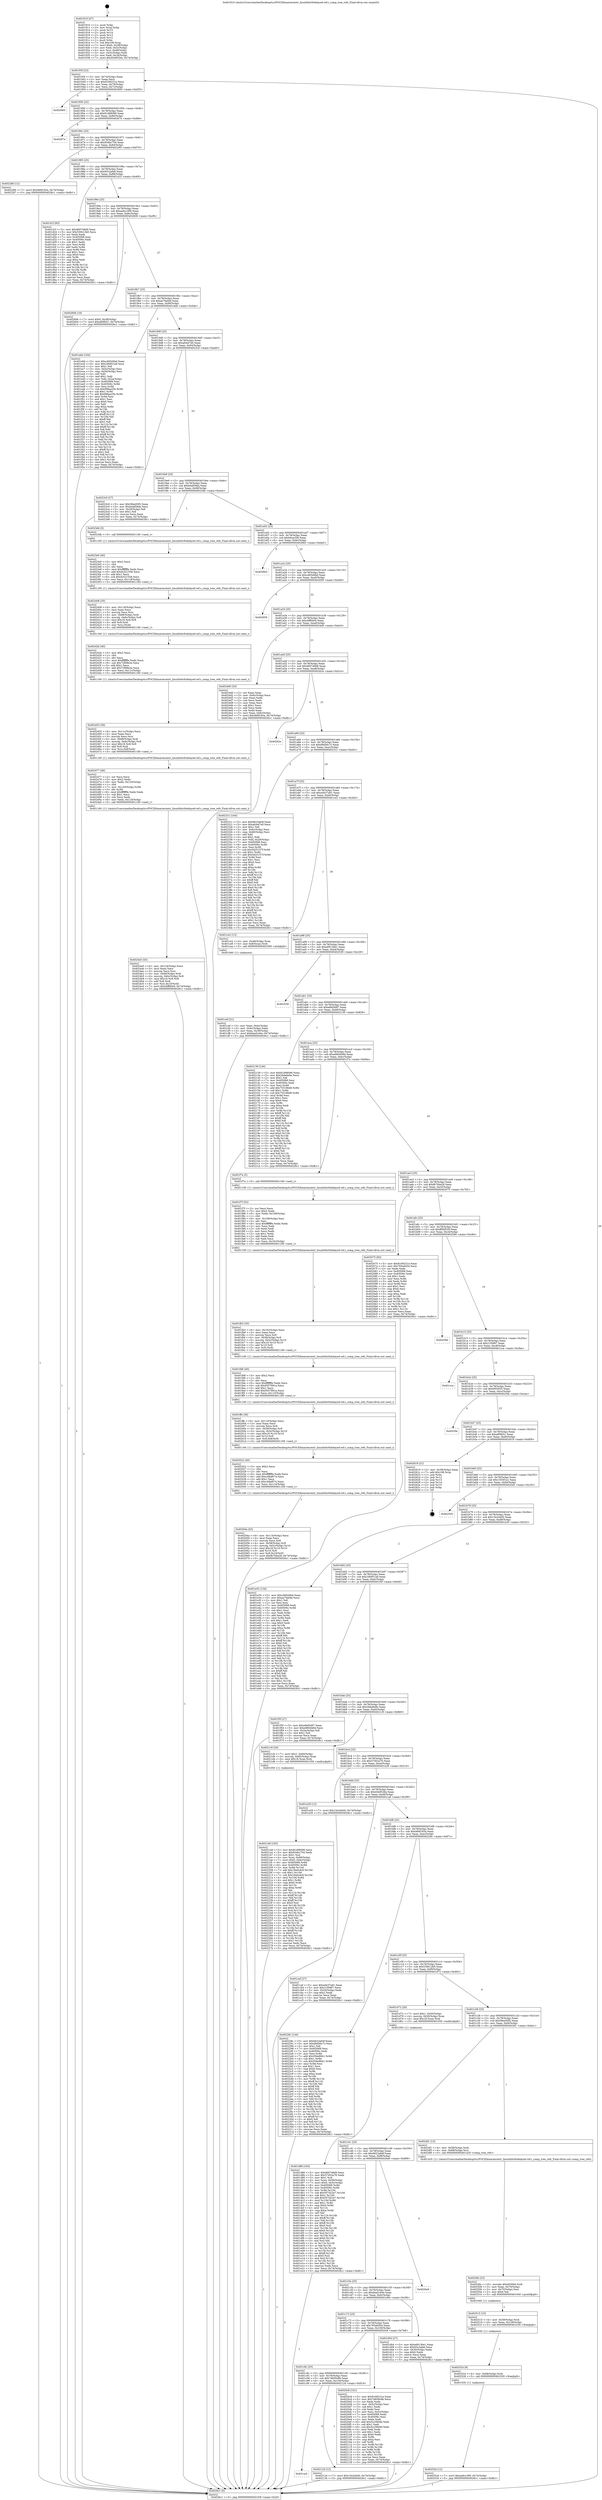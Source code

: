 digraph "0x401910" {
  label = "0x401910 (/mnt/c/Users/mathe/Desktop/tcc/POCII/binaries/extr_linuxfsbtrfsdelayed-ref.c_comp_tree_refs_Final-ollvm.out::main(0))"
  labelloc = "t"
  node[shape=record]

  Entry [label="",width=0.3,height=0.3,shape=circle,fillcolor=black,style=filled]
  "0x40193f" [label="{
     0x40193f [23]\l
     | [instrs]\l
     &nbsp;&nbsp;0x40193f \<+3\>: mov -0x74(%rbp),%eax\l
     &nbsp;&nbsp;0x401942 \<+2\>: mov %eax,%ecx\l
     &nbsp;&nbsp;0x401944 \<+6\>: sub $0x8169231e,%ecx\l
     &nbsp;&nbsp;0x40194a \<+3\>: mov %eax,-0x78(%rbp)\l
     &nbsp;&nbsp;0x40194d \<+3\>: mov %ecx,-0x7c(%rbp)\l
     &nbsp;&nbsp;0x401950 \<+6\>: je 0000000000402665 \<main+0xd55\>\l
  }"]
  "0x402665" [label="{
     0x402665\l
  }", style=dashed]
  "0x401956" [label="{
     0x401956 [22]\l
     | [instrs]\l
     &nbsp;&nbsp;0x401956 \<+5\>: jmp 000000000040195b \<main+0x4b\>\l
     &nbsp;&nbsp;0x40195b \<+3\>: mov -0x78(%rbp),%eax\l
     &nbsp;&nbsp;0x40195e \<+5\>: sub $0x81d98096,%eax\l
     &nbsp;&nbsp;0x401963 \<+3\>: mov %eax,-0x80(%rbp)\l
     &nbsp;&nbsp;0x401966 \<+6\>: je 000000000040267e \<main+0xd6e\>\l
  }"]
  Exit [label="",width=0.3,height=0.3,shape=circle,fillcolor=black,style=filled,peripheries=2]
  "0x40267e" [label="{
     0x40267e\l
  }", style=dashed]
  "0x40196c" [label="{
     0x40196c [25]\l
     | [instrs]\l
     &nbsp;&nbsp;0x40196c \<+5\>: jmp 0000000000401971 \<main+0x61\>\l
     &nbsp;&nbsp;0x401971 \<+3\>: mov -0x78(%rbp),%eax\l
     &nbsp;&nbsp;0x401974 \<+5\>: sub $0x934bc704,%eax\l
     &nbsp;&nbsp;0x401979 \<+6\>: mov %eax,-0x84(%rbp)\l
     &nbsp;&nbsp;0x40197f \<+6\>: je 0000000000402280 \<main+0x970\>\l
  }"]
  "0x40252d" [label="{
     0x40252d [12]\l
     | [instrs]\l
     &nbsp;&nbsp;0x40252d \<+7\>: movl $0xaa9cc399,-0x74(%rbp)\l
     &nbsp;&nbsp;0x402534 \<+5\>: jmp 00000000004026c1 \<main+0xdb1\>\l
  }"]
  "0x402280" [label="{
     0x402280 [12]\l
     | [instrs]\l
     &nbsp;&nbsp;0x402280 \<+7\>: movl $0x466f183a,-0x74(%rbp)\l
     &nbsp;&nbsp;0x402287 \<+5\>: jmp 00000000004026c1 \<main+0xdb1\>\l
  }"]
  "0x401985" [label="{
     0x401985 [25]\l
     | [instrs]\l
     &nbsp;&nbsp;0x401985 \<+5\>: jmp 000000000040198a \<main+0x7a\>\l
     &nbsp;&nbsp;0x40198a \<+3\>: mov -0x78(%rbp),%eax\l
     &nbsp;&nbsp;0x40198d \<+5\>: sub $0x93c2afa6,%eax\l
     &nbsp;&nbsp;0x401992 \<+6\>: mov %eax,-0x88(%rbp)\l
     &nbsp;&nbsp;0x401998 \<+6\>: je 0000000000401d1f \<main+0x40f\>\l
  }"]
  "0x402524" [label="{
     0x402524 [9]\l
     | [instrs]\l
     &nbsp;&nbsp;0x402524 \<+4\>: mov -0x68(%rbp),%rdi\l
     &nbsp;&nbsp;0x402528 \<+5\>: call 0000000000401030 \<free@plt\>\l
     | [calls]\l
     &nbsp;&nbsp;0x401030 \{1\} (unknown)\l
  }"]
  "0x401d1f" [label="{
     0x401d1f [83]\l
     | [instrs]\l
     &nbsp;&nbsp;0x401d1f \<+5\>: mov $0xd69748d9,%eax\l
     &nbsp;&nbsp;0x401d24 \<+5\>: mov $0x530b12b0,%ecx\l
     &nbsp;&nbsp;0x401d29 \<+2\>: xor %edx,%edx\l
     &nbsp;&nbsp;0x401d2b \<+7\>: mov 0x405068,%esi\l
     &nbsp;&nbsp;0x401d32 \<+7\>: mov 0x40506c,%edi\l
     &nbsp;&nbsp;0x401d39 \<+3\>: sub $0x1,%edx\l
     &nbsp;&nbsp;0x401d3c \<+3\>: mov %esi,%r8d\l
     &nbsp;&nbsp;0x401d3f \<+3\>: add %edx,%r8d\l
     &nbsp;&nbsp;0x401d42 \<+4\>: imul %r8d,%esi\l
     &nbsp;&nbsp;0x401d46 \<+3\>: and $0x1,%esi\l
     &nbsp;&nbsp;0x401d49 \<+3\>: cmp $0x0,%esi\l
     &nbsp;&nbsp;0x401d4c \<+4\>: sete %r9b\l
     &nbsp;&nbsp;0x401d50 \<+3\>: cmp $0xa,%edi\l
     &nbsp;&nbsp;0x401d53 \<+4\>: setl %r10b\l
     &nbsp;&nbsp;0x401d57 \<+3\>: mov %r9b,%r11b\l
     &nbsp;&nbsp;0x401d5a \<+3\>: and %r10b,%r11b\l
     &nbsp;&nbsp;0x401d5d \<+3\>: xor %r10b,%r9b\l
     &nbsp;&nbsp;0x401d60 \<+3\>: or %r9b,%r11b\l
     &nbsp;&nbsp;0x401d63 \<+4\>: test $0x1,%r11b\l
     &nbsp;&nbsp;0x401d67 \<+3\>: cmovne %ecx,%eax\l
     &nbsp;&nbsp;0x401d6a \<+3\>: mov %eax,-0x74(%rbp)\l
     &nbsp;&nbsp;0x401d6d \<+5\>: jmp 00000000004026c1 \<main+0xdb1\>\l
  }"]
  "0x40199e" [label="{
     0x40199e [25]\l
     | [instrs]\l
     &nbsp;&nbsp;0x40199e \<+5\>: jmp 00000000004019a3 \<main+0x93\>\l
     &nbsp;&nbsp;0x4019a3 \<+3\>: mov -0x78(%rbp),%eax\l
     &nbsp;&nbsp;0x4019a6 \<+5\>: sub $0xaa9cc399,%eax\l
     &nbsp;&nbsp;0x4019ab \<+6\>: mov %eax,-0x8c(%rbp)\l
     &nbsp;&nbsp;0x4019b1 \<+6\>: je 0000000000402606 \<main+0xcf6\>\l
  }"]
  "0x402515" [label="{
     0x402515 [15]\l
     | [instrs]\l
     &nbsp;&nbsp;0x402515 \<+4\>: mov -0x58(%rbp),%rdi\l
     &nbsp;&nbsp;0x402519 \<+6\>: mov %eax,-0x128(%rbp)\l
     &nbsp;&nbsp;0x40251f \<+5\>: call 0000000000401030 \<free@plt\>\l
     | [calls]\l
     &nbsp;&nbsp;0x401030 \{1\} (unknown)\l
  }"]
  "0x402606" [label="{
     0x402606 [19]\l
     | [instrs]\l
     &nbsp;&nbsp;0x402606 \<+7\>: movl $0x0,-0x38(%rbp)\l
     &nbsp;&nbsp;0x40260d \<+7\>: movl $0xaf09b51,-0x74(%rbp)\l
     &nbsp;&nbsp;0x402614 \<+5\>: jmp 00000000004026c1 \<main+0xdb1\>\l
  }"]
  "0x4019b7" [label="{
     0x4019b7 [25]\l
     | [instrs]\l
     &nbsp;&nbsp;0x4019b7 \<+5\>: jmp 00000000004019bc \<main+0xac\>\l
     &nbsp;&nbsp;0x4019bc \<+3\>: mov -0x78(%rbp),%eax\l
     &nbsp;&nbsp;0x4019bf \<+5\>: sub $0xae7fad4d,%eax\l
     &nbsp;&nbsp;0x4019c4 \<+6\>: mov %eax,-0x90(%rbp)\l
     &nbsp;&nbsp;0x4019ca \<+6\>: je 0000000000401ebb \<main+0x5ab\>\l
  }"]
  "0x4024fe" [label="{
     0x4024fe [23]\l
     | [instrs]\l
     &nbsp;&nbsp;0x4024fe \<+10\>: movabs $0x4030b6,%rdi\l
     &nbsp;&nbsp;0x402508 \<+3\>: mov %eax,-0x70(%rbp)\l
     &nbsp;&nbsp;0x40250b \<+3\>: mov -0x70(%rbp),%esi\l
     &nbsp;&nbsp;0x40250e \<+2\>: mov $0x0,%al\l
     &nbsp;&nbsp;0x402510 \<+5\>: call 0000000000401040 \<printf@plt\>\l
     | [calls]\l
     &nbsp;&nbsp;0x401040 \{1\} (unknown)\l
  }"]
  "0x401ebb" [label="{
     0x401ebb [164]\l
     | [instrs]\l
     &nbsp;&nbsp;0x401ebb \<+5\>: mov $0xc465d4bd,%eax\l
     &nbsp;&nbsp;0x401ec0 \<+5\>: mov $0x246951a8,%ecx\l
     &nbsp;&nbsp;0x401ec5 \<+2\>: mov $0x1,%dl\l
     &nbsp;&nbsp;0x401ec7 \<+3\>: mov -0x5c(%rbp),%esi\l
     &nbsp;&nbsp;0x401eca \<+3\>: cmp -0x50(%rbp),%esi\l
     &nbsp;&nbsp;0x401ecd \<+4\>: setl %dil\l
     &nbsp;&nbsp;0x401ed1 \<+4\>: and $0x1,%dil\l
     &nbsp;&nbsp;0x401ed5 \<+4\>: mov %dil,-0x2a(%rbp)\l
     &nbsp;&nbsp;0x401ed9 \<+7\>: mov 0x405068,%esi\l
     &nbsp;&nbsp;0x401ee0 \<+8\>: mov 0x40506c,%r8d\l
     &nbsp;&nbsp;0x401ee8 \<+3\>: mov %esi,%r9d\l
     &nbsp;&nbsp;0x401eeb \<+7\>: sub $0x99faa25b,%r9d\l
     &nbsp;&nbsp;0x401ef2 \<+4\>: sub $0x1,%r9d\l
     &nbsp;&nbsp;0x401ef6 \<+7\>: add $0x99faa25b,%r9d\l
     &nbsp;&nbsp;0x401efd \<+4\>: imul %r9d,%esi\l
     &nbsp;&nbsp;0x401f01 \<+3\>: and $0x1,%esi\l
     &nbsp;&nbsp;0x401f04 \<+3\>: cmp $0x0,%esi\l
     &nbsp;&nbsp;0x401f07 \<+4\>: sete %dil\l
     &nbsp;&nbsp;0x401f0b \<+4\>: cmp $0xa,%r8d\l
     &nbsp;&nbsp;0x401f0f \<+4\>: setl %r10b\l
     &nbsp;&nbsp;0x401f13 \<+3\>: mov %dil,%r11b\l
     &nbsp;&nbsp;0x401f16 \<+4\>: xor $0xff,%r11b\l
     &nbsp;&nbsp;0x401f1a \<+3\>: mov %r10b,%bl\l
     &nbsp;&nbsp;0x401f1d \<+3\>: xor $0xff,%bl\l
     &nbsp;&nbsp;0x401f20 \<+3\>: xor $0x1,%dl\l
     &nbsp;&nbsp;0x401f23 \<+3\>: mov %r11b,%r14b\l
     &nbsp;&nbsp;0x401f26 \<+4\>: and $0xff,%r14b\l
     &nbsp;&nbsp;0x401f2a \<+3\>: and %dl,%dil\l
     &nbsp;&nbsp;0x401f2d \<+3\>: mov %bl,%r15b\l
     &nbsp;&nbsp;0x401f30 \<+4\>: and $0xff,%r15b\l
     &nbsp;&nbsp;0x401f34 \<+3\>: and %dl,%r10b\l
     &nbsp;&nbsp;0x401f37 \<+3\>: or %dil,%r14b\l
     &nbsp;&nbsp;0x401f3a \<+3\>: or %r10b,%r15b\l
     &nbsp;&nbsp;0x401f3d \<+3\>: xor %r15b,%r14b\l
     &nbsp;&nbsp;0x401f40 \<+3\>: or %bl,%r11b\l
     &nbsp;&nbsp;0x401f43 \<+4\>: xor $0xff,%r11b\l
     &nbsp;&nbsp;0x401f47 \<+3\>: or $0x1,%dl\l
     &nbsp;&nbsp;0x401f4a \<+3\>: and %dl,%r11b\l
     &nbsp;&nbsp;0x401f4d \<+3\>: or %r11b,%r14b\l
     &nbsp;&nbsp;0x401f50 \<+4\>: test $0x1,%r14b\l
     &nbsp;&nbsp;0x401f54 \<+3\>: cmovne %ecx,%eax\l
     &nbsp;&nbsp;0x401f57 \<+3\>: mov %eax,-0x74(%rbp)\l
     &nbsp;&nbsp;0x401f5a \<+5\>: jmp 00000000004026c1 \<main+0xdb1\>\l
  }"]
  "0x4019d0" [label="{
     0x4019d0 [25]\l
     | [instrs]\l
     &nbsp;&nbsp;0x4019d0 \<+5\>: jmp 00000000004019d5 \<main+0xc5\>\l
     &nbsp;&nbsp;0x4019d5 \<+3\>: mov -0x78(%rbp),%eax\l
     &nbsp;&nbsp;0x4019d8 \<+5\>: sub $0xafcbd7e0,%eax\l
     &nbsp;&nbsp;0x4019dd \<+6\>: mov %eax,-0x94(%rbp)\l
     &nbsp;&nbsp;0x4019e3 \<+6\>: je 00000000004023c0 \<main+0xab0\>\l
  }"]
  "0x4024a5" [label="{
     0x4024a5 [43]\l
     | [instrs]\l
     &nbsp;&nbsp;0x4024a5 \<+6\>: mov -0x124(%rbp),%ecx\l
     &nbsp;&nbsp;0x4024ab \<+3\>: imul %eax,%ecx\l
     &nbsp;&nbsp;0x4024ae \<+3\>: movslq %ecx,%rsi\l
     &nbsp;&nbsp;0x4024b1 \<+4\>: mov -0x68(%rbp),%rdi\l
     &nbsp;&nbsp;0x4024b5 \<+4\>: movslq -0x6c(%rbp),%r8\l
     &nbsp;&nbsp;0x4024b9 \<+4\>: imul $0x18,%r8,%r8\l
     &nbsp;&nbsp;0x4024bd \<+3\>: add %r8,%rdi\l
     &nbsp;&nbsp;0x4024c0 \<+4\>: mov %rsi,0x10(%rdi)\l
     &nbsp;&nbsp;0x4024c4 \<+7\>: movl $0xc6ff0b04,-0x74(%rbp)\l
     &nbsp;&nbsp;0x4024cb \<+5\>: jmp 00000000004026c1 \<main+0xdb1\>\l
  }"]
  "0x4023c0" [label="{
     0x4023c0 [27]\l
     | [instrs]\l
     &nbsp;&nbsp;0x4023c0 \<+5\>: mov $0x58ee50f2,%eax\l
     &nbsp;&nbsp;0x4023c5 \<+5\>: mov $0xb4af59da,%ecx\l
     &nbsp;&nbsp;0x4023ca \<+3\>: mov -0x29(%rbp),%dl\l
     &nbsp;&nbsp;0x4023cd \<+3\>: test $0x1,%dl\l
     &nbsp;&nbsp;0x4023d0 \<+3\>: cmovne %ecx,%eax\l
     &nbsp;&nbsp;0x4023d3 \<+3\>: mov %eax,-0x74(%rbp)\l
     &nbsp;&nbsp;0x4023d6 \<+5\>: jmp 00000000004026c1 \<main+0xdb1\>\l
  }"]
  "0x4019e9" [label="{
     0x4019e9 [25]\l
     | [instrs]\l
     &nbsp;&nbsp;0x4019e9 \<+5\>: jmp 00000000004019ee \<main+0xde\>\l
     &nbsp;&nbsp;0x4019ee \<+3\>: mov -0x78(%rbp),%eax\l
     &nbsp;&nbsp;0x4019f1 \<+5\>: sub $0xb4af59da,%eax\l
     &nbsp;&nbsp;0x4019f6 \<+6\>: mov %eax,-0x98(%rbp)\l
     &nbsp;&nbsp;0x4019fc \<+6\>: je 00000000004023db \<main+0xacb\>\l
  }"]
  "0x402477" [label="{
     0x402477 [46]\l
     | [instrs]\l
     &nbsp;&nbsp;0x402477 \<+2\>: xor %ecx,%ecx\l
     &nbsp;&nbsp;0x402479 \<+5\>: mov $0x2,%edx\l
     &nbsp;&nbsp;0x40247e \<+6\>: mov %edx,-0x120(%rbp)\l
     &nbsp;&nbsp;0x402484 \<+1\>: cltd\l
     &nbsp;&nbsp;0x402485 \<+7\>: mov -0x120(%rbp),%r9d\l
     &nbsp;&nbsp;0x40248c \<+3\>: idiv %r9d\l
     &nbsp;&nbsp;0x40248f \<+6\>: imul $0xfffffffe,%edx,%edx\l
     &nbsp;&nbsp;0x402495 \<+3\>: sub $0x1,%ecx\l
     &nbsp;&nbsp;0x402498 \<+2\>: sub %ecx,%edx\l
     &nbsp;&nbsp;0x40249a \<+6\>: mov %edx,-0x124(%rbp)\l
     &nbsp;&nbsp;0x4024a0 \<+5\>: call 0000000000401160 \<next_i\>\l
     | [calls]\l
     &nbsp;&nbsp;0x401160 \{1\} (/mnt/c/Users/mathe/Desktop/tcc/POCII/binaries/extr_linuxfsbtrfsdelayed-ref.c_comp_tree_refs_Final-ollvm.out::next_i)\l
  }"]
  "0x4023db" [label="{
     0x4023db [5]\l
     | [instrs]\l
     &nbsp;&nbsp;0x4023db \<+5\>: call 0000000000401160 \<next_i\>\l
     | [calls]\l
     &nbsp;&nbsp;0x401160 \{1\} (/mnt/c/Users/mathe/Desktop/tcc/POCII/binaries/extr_linuxfsbtrfsdelayed-ref.c_comp_tree_refs_Final-ollvm.out::next_i)\l
  }"]
  "0x401a02" [label="{
     0x401a02 [25]\l
     | [instrs]\l
     &nbsp;&nbsp;0x401a02 \<+5\>: jmp 0000000000401a07 \<main+0xf7\>\l
     &nbsp;&nbsp;0x401a07 \<+3\>: mov -0x78(%rbp),%eax\l
     &nbsp;&nbsp;0x401a0a \<+5\>: sub $0xbfcac5f4,%eax\l
     &nbsp;&nbsp;0x401a0f \<+6\>: mov %eax,-0x9c(%rbp)\l
     &nbsp;&nbsp;0x401a15 \<+6\>: je 00000000004026b5 \<main+0xda5\>\l
  }"]
  "0x402453" [label="{
     0x402453 [36]\l
     | [instrs]\l
     &nbsp;&nbsp;0x402453 \<+6\>: mov -0x11c(%rbp),%ecx\l
     &nbsp;&nbsp;0x402459 \<+3\>: imul %eax,%ecx\l
     &nbsp;&nbsp;0x40245c \<+3\>: movslq %ecx,%rsi\l
     &nbsp;&nbsp;0x40245f \<+4\>: mov -0x68(%rbp),%rdi\l
     &nbsp;&nbsp;0x402463 \<+4\>: movslq -0x6c(%rbp),%r8\l
     &nbsp;&nbsp;0x402467 \<+4\>: imul $0x18,%r8,%r8\l
     &nbsp;&nbsp;0x40246b \<+3\>: add %r8,%rdi\l
     &nbsp;&nbsp;0x40246e \<+4\>: mov %rsi,0x8(%rdi)\l
     &nbsp;&nbsp;0x402472 \<+5\>: call 0000000000401160 \<next_i\>\l
     | [calls]\l
     &nbsp;&nbsp;0x401160 \{1\} (/mnt/c/Users/mathe/Desktop/tcc/POCII/binaries/extr_linuxfsbtrfsdelayed-ref.c_comp_tree_refs_Final-ollvm.out::next_i)\l
  }"]
  "0x4026b5" [label="{
     0x4026b5\l
  }", style=dashed]
  "0x401a1b" [label="{
     0x401a1b [25]\l
     | [instrs]\l
     &nbsp;&nbsp;0x401a1b \<+5\>: jmp 0000000000401a20 \<main+0x110\>\l
     &nbsp;&nbsp;0x401a20 \<+3\>: mov -0x78(%rbp),%eax\l
     &nbsp;&nbsp;0x401a23 \<+5\>: sub $0xc465d4bd,%eax\l
     &nbsp;&nbsp;0x401a28 \<+6\>: mov %eax,-0xa0(%rbp)\l
     &nbsp;&nbsp;0x401a2e \<+6\>: je 0000000000402659 \<main+0xd49\>\l
  }"]
  "0x40242b" [label="{
     0x40242b [40]\l
     | [instrs]\l
     &nbsp;&nbsp;0x40242b \<+5\>: mov $0x2,%ecx\l
     &nbsp;&nbsp;0x402430 \<+1\>: cltd\l
     &nbsp;&nbsp;0x402431 \<+2\>: idiv %ecx\l
     &nbsp;&nbsp;0x402433 \<+6\>: imul $0xfffffffe,%edx,%ecx\l
     &nbsp;&nbsp;0x402439 \<+6\>: sub $0x72f08e3e,%ecx\l
     &nbsp;&nbsp;0x40243f \<+3\>: add $0x1,%ecx\l
     &nbsp;&nbsp;0x402442 \<+6\>: add $0x72f08e3e,%ecx\l
     &nbsp;&nbsp;0x402448 \<+6\>: mov %ecx,-0x11c(%rbp)\l
     &nbsp;&nbsp;0x40244e \<+5\>: call 0000000000401160 \<next_i\>\l
     | [calls]\l
     &nbsp;&nbsp;0x401160 \{1\} (/mnt/c/Users/mathe/Desktop/tcc/POCII/binaries/extr_linuxfsbtrfsdelayed-ref.c_comp_tree_refs_Final-ollvm.out::next_i)\l
  }"]
  "0x402659" [label="{
     0x402659\l
  }", style=dashed]
  "0x401a34" [label="{
     0x401a34 [25]\l
     | [instrs]\l
     &nbsp;&nbsp;0x401a34 \<+5\>: jmp 0000000000401a39 \<main+0x129\>\l
     &nbsp;&nbsp;0x401a39 \<+3\>: mov -0x78(%rbp),%eax\l
     &nbsp;&nbsp;0x401a3c \<+5\>: sub $0xc6ff0b04,%eax\l
     &nbsp;&nbsp;0x401a41 \<+6\>: mov %eax,-0xa4(%rbp)\l
     &nbsp;&nbsp;0x401a47 \<+6\>: je 00000000004024d0 \<main+0xbc0\>\l
  }"]
  "0x402408" [label="{
     0x402408 [35]\l
     | [instrs]\l
     &nbsp;&nbsp;0x402408 \<+6\>: mov -0x118(%rbp),%ecx\l
     &nbsp;&nbsp;0x40240e \<+3\>: imul %eax,%ecx\l
     &nbsp;&nbsp;0x402411 \<+3\>: movslq %ecx,%rsi\l
     &nbsp;&nbsp;0x402414 \<+4\>: mov -0x68(%rbp),%rdi\l
     &nbsp;&nbsp;0x402418 \<+4\>: movslq -0x6c(%rbp),%r8\l
     &nbsp;&nbsp;0x40241c \<+4\>: imul $0x18,%r8,%r8\l
     &nbsp;&nbsp;0x402420 \<+3\>: add %r8,%rdi\l
     &nbsp;&nbsp;0x402423 \<+3\>: mov %rsi,(%rdi)\l
     &nbsp;&nbsp;0x402426 \<+5\>: call 0000000000401160 \<next_i\>\l
     | [calls]\l
     &nbsp;&nbsp;0x401160 \{1\} (/mnt/c/Users/mathe/Desktop/tcc/POCII/binaries/extr_linuxfsbtrfsdelayed-ref.c_comp_tree_refs_Final-ollvm.out::next_i)\l
  }"]
  "0x4024d0" [label="{
     0x4024d0 [33]\l
     | [instrs]\l
     &nbsp;&nbsp;0x4024d0 \<+2\>: xor %eax,%eax\l
     &nbsp;&nbsp;0x4024d2 \<+3\>: mov -0x6c(%rbp),%ecx\l
     &nbsp;&nbsp;0x4024d5 \<+2\>: mov %eax,%edx\l
     &nbsp;&nbsp;0x4024d7 \<+2\>: sub %ecx,%edx\l
     &nbsp;&nbsp;0x4024d9 \<+2\>: mov %eax,%ecx\l
     &nbsp;&nbsp;0x4024db \<+3\>: sub $0x1,%ecx\l
     &nbsp;&nbsp;0x4024de \<+2\>: add %ecx,%edx\l
     &nbsp;&nbsp;0x4024e0 \<+2\>: sub %edx,%eax\l
     &nbsp;&nbsp;0x4024e2 \<+3\>: mov %eax,-0x6c(%rbp)\l
     &nbsp;&nbsp;0x4024e5 \<+7\>: movl $0x466f183a,-0x74(%rbp)\l
     &nbsp;&nbsp;0x4024ec \<+5\>: jmp 00000000004026c1 \<main+0xdb1\>\l
  }"]
  "0x401a4d" [label="{
     0x401a4d [25]\l
     | [instrs]\l
     &nbsp;&nbsp;0x401a4d \<+5\>: jmp 0000000000401a52 \<main+0x142\>\l
     &nbsp;&nbsp;0x401a52 \<+3\>: mov -0x78(%rbp),%eax\l
     &nbsp;&nbsp;0x401a55 \<+5\>: sub $0xd69748d9,%eax\l
     &nbsp;&nbsp;0x401a5a \<+6\>: mov %eax,-0xa8(%rbp)\l
     &nbsp;&nbsp;0x401a60 \<+6\>: je 000000000040262e \<main+0xd1e\>\l
  }"]
  "0x4023e0" [label="{
     0x4023e0 [40]\l
     | [instrs]\l
     &nbsp;&nbsp;0x4023e0 \<+5\>: mov $0x2,%ecx\l
     &nbsp;&nbsp;0x4023e5 \<+1\>: cltd\l
     &nbsp;&nbsp;0x4023e6 \<+2\>: idiv %ecx\l
     &nbsp;&nbsp;0x4023e8 \<+6\>: imul $0xfffffffe,%edx,%ecx\l
     &nbsp;&nbsp;0x4023ee \<+6\>: add $0xdc521558,%ecx\l
     &nbsp;&nbsp;0x4023f4 \<+3\>: add $0x1,%ecx\l
     &nbsp;&nbsp;0x4023f7 \<+6\>: sub $0xdc521558,%ecx\l
     &nbsp;&nbsp;0x4023fd \<+6\>: mov %ecx,-0x118(%rbp)\l
     &nbsp;&nbsp;0x402403 \<+5\>: call 0000000000401160 \<next_i\>\l
     | [calls]\l
     &nbsp;&nbsp;0x401160 \{1\} (/mnt/c/Users/mathe/Desktop/tcc/POCII/binaries/extr_linuxfsbtrfsdelayed-ref.c_comp_tree_refs_Final-ollvm.out::next_i)\l
  }"]
  "0x40262e" [label="{
     0x40262e\l
  }", style=dashed]
  "0x401a66" [label="{
     0x401a66 [25]\l
     | [instrs]\l
     &nbsp;&nbsp;0x401a66 \<+5\>: jmp 0000000000401a6b \<main+0x15b\>\l
     &nbsp;&nbsp;0x401a6b \<+3\>: mov -0x78(%rbp),%eax\l
     &nbsp;&nbsp;0x401a6e \<+5\>: sub $0xd9d56c7c,%eax\l
     &nbsp;&nbsp;0x401a73 \<+6\>: mov %eax,-0xac(%rbp)\l
     &nbsp;&nbsp;0x401a79 \<+6\>: je 000000000040231c \<main+0xa0c\>\l
  }"]
  "0x4021dd" [label="{
     0x4021dd [163]\l
     | [instrs]\l
     &nbsp;&nbsp;0x4021dd \<+5\>: mov $0x81d98096,%ecx\l
     &nbsp;&nbsp;0x4021e2 \<+5\>: mov $0x934bc704,%edx\l
     &nbsp;&nbsp;0x4021e7 \<+3\>: mov $0x1,%sil\l
     &nbsp;&nbsp;0x4021ea \<+4\>: mov %rax,-0x68(%rbp)\l
     &nbsp;&nbsp;0x4021ee \<+7\>: movl $0x0,-0x6c(%rbp)\l
     &nbsp;&nbsp;0x4021f5 \<+8\>: mov 0x405068,%r8d\l
     &nbsp;&nbsp;0x4021fd \<+8\>: mov 0x40506c,%r9d\l
     &nbsp;&nbsp;0x402205 \<+3\>: mov %r8d,%r10d\l
     &nbsp;&nbsp;0x402208 \<+7\>: add $0x18a0cdc9,%r10d\l
     &nbsp;&nbsp;0x40220f \<+4\>: sub $0x1,%r10d\l
     &nbsp;&nbsp;0x402213 \<+7\>: sub $0x18a0cdc9,%r10d\l
     &nbsp;&nbsp;0x40221a \<+4\>: imul %r10d,%r8d\l
     &nbsp;&nbsp;0x40221e \<+4\>: and $0x1,%r8d\l
     &nbsp;&nbsp;0x402222 \<+4\>: cmp $0x0,%r8d\l
     &nbsp;&nbsp;0x402226 \<+4\>: sete %r11b\l
     &nbsp;&nbsp;0x40222a \<+4\>: cmp $0xa,%r9d\l
     &nbsp;&nbsp;0x40222e \<+3\>: setl %bl\l
     &nbsp;&nbsp;0x402231 \<+3\>: mov %r11b,%r14b\l
     &nbsp;&nbsp;0x402234 \<+4\>: xor $0xff,%r14b\l
     &nbsp;&nbsp;0x402238 \<+3\>: mov %bl,%r15b\l
     &nbsp;&nbsp;0x40223b \<+4\>: xor $0xff,%r15b\l
     &nbsp;&nbsp;0x40223f \<+4\>: xor $0x0,%sil\l
     &nbsp;&nbsp;0x402243 \<+3\>: mov %r14b,%r12b\l
     &nbsp;&nbsp;0x402246 \<+4\>: and $0x0,%r12b\l
     &nbsp;&nbsp;0x40224a \<+3\>: and %sil,%r11b\l
     &nbsp;&nbsp;0x40224d \<+3\>: mov %r15b,%r13b\l
     &nbsp;&nbsp;0x402250 \<+4\>: and $0x0,%r13b\l
     &nbsp;&nbsp;0x402254 \<+3\>: and %sil,%bl\l
     &nbsp;&nbsp;0x402257 \<+3\>: or %r11b,%r12b\l
     &nbsp;&nbsp;0x40225a \<+3\>: or %bl,%r13b\l
     &nbsp;&nbsp;0x40225d \<+3\>: xor %r13b,%r12b\l
     &nbsp;&nbsp;0x402260 \<+3\>: or %r15b,%r14b\l
     &nbsp;&nbsp;0x402263 \<+4\>: xor $0xff,%r14b\l
     &nbsp;&nbsp;0x402267 \<+4\>: or $0x0,%sil\l
     &nbsp;&nbsp;0x40226b \<+3\>: and %sil,%r14b\l
     &nbsp;&nbsp;0x40226e \<+3\>: or %r14b,%r12b\l
     &nbsp;&nbsp;0x402271 \<+4\>: test $0x1,%r12b\l
     &nbsp;&nbsp;0x402275 \<+3\>: cmovne %edx,%ecx\l
     &nbsp;&nbsp;0x402278 \<+3\>: mov %ecx,-0x74(%rbp)\l
     &nbsp;&nbsp;0x40227b \<+5\>: jmp 00000000004026c1 \<main+0xdb1\>\l
  }"]
  "0x40231c" [label="{
     0x40231c [164]\l
     | [instrs]\l
     &nbsp;&nbsp;0x40231c \<+5\>: mov $0x6623a64f,%eax\l
     &nbsp;&nbsp;0x402321 \<+5\>: mov $0xafcbd7e0,%ecx\l
     &nbsp;&nbsp;0x402326 \<+2\>: mov $0x1,%dl\l
     &nbsp;&nbsp;0x402328 \<+3\>: mov -0x6c(%rbp),%esi\l
     &nbsp;&nbsp;0x40232b \<+3\>: cmp -0x60(%rbp),%esi\l
     &nbsp;&nbsp;0x40232e \<+4\>: setl %dil\l
     &nbsp;&nbsp;0x402332 \<+4\>: and $0x1,%dil\l
     &nbsp;&nbsp;0x402336 \<+4\>: mov %dil,-0x29(%rbp)\l
     &nbsp;&nbsp;0x40233a \<+7\>: mov 0x405068,%esi\l
     &nbsp;&nbsp;0x402341 \<+8\>: mov 0x40506c,%r8d\l
     &nbsp;&nbsp;0x402349 \<+3\>: mov %esi,%r9d\l
     &nbsp;&nbsp;0x40234c \<+7\>: sub $0x5d25157f,%r9d\l
     &nbsp;&nbsp;0x402353 \<+4\>: sub $0x1,%r9d\l
     &nbsp;&nbsp;0x402357 \<+7\>: add $0x5d25157f,%r9d\l
     &nbsp;&nbsp;0x40235e \<+4\>: imul %r9d,%esi\l
     &nbsp;&nbsp;0x402362 \<+3\>: and $0x1,%esi\l
     &nbsp;&nbsp;0x402365 \<+3\>: cmp $0x0,%esi\l
     &nbsp;&nbsp;0x402368 \<+4\>: sete %dil\l
     &nbsp;&nbsp;0x40236c \<+4\>: cmp $0xa,%r8d\l
     &nbsp;&nbsp;0x402370 \<+4\>: setl %r10b\l
     &nbsp;&nbsp;0x402374 \<+3\>: mov %dil,%r11b\l
     &nbsp;&nbsp;0x402377 \<+4\>: xor $0xff,%r11b\l
     &nbsp;&nbsp;0x40237b \<+3\>: mov %r10b,%bl\l
     &nbsp;&nbsp;0x40237e \<+3\>: xor $0xff,%bl\l
     &nbsp;&nbsp;0x402381 \<+3\>: xor $0x0,%dl\l
     &nbsp;&nbsp;0x402384 \<+3\>: mov %r11b,%r14b\l
     &nbsp;&nbsp;0x402387 \<+4\>: and $0x0,%r14b\l
     &nbsp;&nbsp;0x40238b \<+3\>: and %dl,%dil\l
     &nbsp;&nbsp;0x40238e \<+3\>: mov %bl,%r15b\l
     &nbsp;&nbsp;0x402391 \<+4\>: and $0x0,%r15b\l
     &nbsp;&nbsp;0x402395 \<+3\>: and %dl,%r10b\l
     &nbsp;&nbsp;0x402398 \<+3\>: or %dil,%r14b\l
     &nbsp;&nbsp;0x40239b \<+3\>: or %r10b,%r15b\l
     &nbsp;&nbsp;0x40239e \<+3\>: xor %r15b,%r14b\l
     &nbsp;&nbsp;0x4023a1 \<+3\>: or %bl,%r11b\l
     &nbsp;&nbsp;0x4023a4 \<+4\>: xor $0xff,%r11b\l
     &nbsp;&nbsp;0x4023a8 \<+3\>: or $0x0,%dl\l
     &nbsp;&nbsp;0x4023ab \<+3\>: and %dl,%r11b\l
     &nbsp;&nbsp;0x4023ae \<+3\>: or %r11b,%r14b\l
     &nbsp;&nbsp;0x4023b1 \<+4\>: test $0x1,%r14b\l
     &nbsp;&nbsp;0x4023b5 \<+3\>: cmovne %ecx,%eax\l
     &nbsp;&nbsp;0x4023b8 \<+3\>: mov %eax,-0x74(%rbp)\l
     &nbsp;&nbsp;0x4023bb \<+5\>: jmp 00000000004026c1 \<main+0xdb1\>\l
  }"]
  "0x401a7f" [label="{
     0x401a7f [25]\l
     | [instrs]\l
     &nbsp;&nbsp;0x401a7f \<+5\>: jmp 0000000000401a84 \<main+0x174\>\l
     &nbsp;&nbsp;0x401a84 \<+3\>: mov -0x78(%rbp),%eax\l
     &nbsp;&nbsp;0x401a87 \<+5\>: sub $0xe4b37a91,%eax\l
     &nbsp;&nbsp;0x401a8c \<+6\>: mov %eax,-0xb0(%rbp)\l
     &nbsp;&nbsp;0x401a92 \<+6\>: je 0000000000401ce2 \<main+0x3d2\>\l
  }"]
  "0x401ca5" [label="{
     0x401ca5\l
  }", style=dashed]
  "0x401ce2" [label="{
     0x401ce2 [13]\l
     | [instrs]\l
     &nbsp;&nbsp;0x401ce2 \<+4\>: mov -0x48(%rbp),%rax\l
     &nbsp;&nbsp;0x401ce6 \<+4\>: mov 0x8(%rax),%rdi\l
     &nbsp;&nbsp;0x401cea \<+5\>: call 0000000000401060 \<atoi@plt\>\l
     | [calls]\l
     &nbsp;&nbsp;0x401060 \{1\} (unknown)\l
  }"]
  "0x401a98" [label="{
     0x401a98 [25]\l
     | [instrs]\l
     &nbsp;&nbsp;0x401a98 \<+5\>: jmp 0000000000401a9d \<main+0x18d\>\l
     &nbsp;&nbsp;0x401a9d \<+3\>: mov -0x78(%rbp),%eax\l
     &nbsp;&nbsp;0x401aa0 \<+5\>: sub $0xe69136e1,%eax\l
     &nbsp;&nbsp;0x401aa5 \<+6\>: mov %eax,-0xb4(%rbp)\l
     &nbsp;&nbsp;0x401aab \<+6\>: je 0000000000402539 \<main+0xc29\>\l
  }"]
  "0x40212d" [label="{
     0x40212d [12]\l
     | [instrs]\l
     &nbsp;&nbsp;0x40212d \<+7\>: movl $0x15e2d440,-0x74(%rbp)\l
     &nbsp;&nbsp;0x402134 \<+5\>: jmp 00000000004026c1 \<main+0xdb1\>\l
  }"]
  "0x402539" [label="{
     0x402539\l
  }", style=dashed]
  "0x401ab1" [label="{
     0x401ab1 [25]\l
     | [instrs]\l
     &nbsp;&nbsp;0x401ab1 \<+5\>: jmp 0000000000401ab6 \<main+0x1a6\>\l
     &nbsp;&nbsp;0x401ab6 \<+3\>: mov -0x78(%rbp),%eax\l
     &nbsp;&nbsp;0x401ab9 \<+5\>: sub $0xe6bf3d97,%eax\l
     &nbsp;&nbsp;0x401abe \<+6\>: mov %eax,-0xb8(%rbp)\l
     &nbsp;&nbsp;0x401ac4 \<+6\>: je 0000000000402139 \<main+0x829\>\l
  }"]
  "0x401c8c" [label="{
     0x401c8c [25]\l
     | [instrs]\l
     &nbsp;&nbsp;0x401c8c \<+5\>: jmp 0000000000401c91 \<main+0x381\>\l
     &nbsp;&nbsp;0x401c91 \<+3\>: mov -0x78(%rbp),%eax\l
     &nbsp;&nbsp;0x401c94 \<+5\>: sub $0x7d659c8b,%eax\l
     &nbsp;&nbsp;0x401c99 \<+6\>: mov %eax,-0x104(%rbp)\l
     &nbsp;&nbsp;0x401c9f \<+6\>: je 000000000040212d \<main+0x81d\>\l
  }"]
  "0x402139" [label="{
     0x402139 [144]\l
     | [instrs]\l
     &nbsp;&nbsp;0x402139 \<+5\>: mov $0x81d98096,%eax\l
     &nbsp;&nbsp;0x40213e \<+5\>: mov $0x26de6e9e,%ecx\l
     &nbsp;&nbsp;0x402143 \<+2\>: mov $0x1,%dl\l
     &nbsp;&nbsp;0x402145 \<+7\>: mov 0x405068,%esi\l
     &nbsp;&nbsp;0x40214c \<+7\>: mov 0x40506c,%edi\l
     &nbsp;&nbsp;0x402153 \<+3\>: mov %esi,%r8d\l
     &nbsp;&nbsp;0x402156 \<+7\>: add $0x755186d8,%r8d\l
     &nbsp;&nbsp;0x40215d \<+4\>: sub $0x1,%r8d\l
     &nbsp;&nbsp;0x402161 \<+7\>: sub $0x755186d8,%r8d\l
     &nbsp;&nbsp;0x402168 \<+4\>: imul %r8d,%esi\l
     &nbsp;&nbsp;0x40216c \<+3\>: and $0x1,%esi\l
     &nbsp;&nbsp;0x40216f \<+3\>: cmp $0x0,%esi\l
     &nbsp;&nbsp;0x402172 \<+4\>: sete %r9b\l
     &nbsp;&nbsp;0x402176 \<+3\>: cmp $0xa,%edi\l
     &nbsp;&nbsp;0x402179 \<+4\>: setl %r10b\l
     &nbsp;&nbsp;0x40217d \<+3\>: mov %r9b,%r11b\l
     &nbsp;&nbsp;0x402180 \<+4\>: xor $0xff,%r11b\l
     &nbsp;&nbsp;0x402184 \<+3\>: mov %r10b,%bl\l
     &nbsp;&nbsp;0x402187 \<+3\>: xor $0xff,%bl\l
     &nbsp;&nbsp;0x40218a \<+3\>: xor $0x0,%dl\l
     &nbsp;&nbsp;0x40218d \<+3\>: mov %r11b,%r14b\l
     &nbsp;&nbsp;0x402190 \<+4\>: and $0x0,%r14b\l
     &nbsp;&nbsp;0x402194 \<+3\>: and %dl,%r9b\l
     &nbsp;&nbsp;0x402197 \<+3\>: mov %bl,%r15b\l
     &nbsp;&nbsp;0x40219a \<+4\>: and $0x0,%r15b\l
     &nbsp;&nbsp;0x40219e \<+3\>: and %dl,%r10b\l
     &nbsp;&nbsp;0x4021a1 \<+3\>: or %r9b,%r14b\l
     &nbsp;&nbsp;0x4021a4 \<+3\>: or %r10b,%r15b\l
     &nbsp;&nbsp;0x4021a7 \<+3\>: xor %r15b,%r14b\l
     &nbsp;&nbsp;0x4021aa \<+3\>: or %bl,%r11b\l
     &nbsp;&nbsp;0x4021ad \<+4\>: xor $0xff,%r11b\l
     &nbsp;&nbsp;0x4021b1 \<+3\>: or $0x0,%dl\l
     &nbsp;&nbsp;0x4021b4 \<+3\>: and %dl,%r11b\l
     &nbsp;&nbsp;0x4021b7 \<+3\>: or %r11b,%r14b\l
     &nbsp;&nbsp;0x4021ba \<+4\>: test $0x1,%r14b\l
     &nbsp;&nbsp;0x4021be \<+3\>: cmovne %ecx,%eax\l
     &nbsp;&nbsp;0x4021c1 \<+3\>: mov %eax,-0x74(%rbp)\l
     &nbsp;&nbsp;0x4021c4 \<+5\>: jmp 00000000004026c1 \<main+0xdb1\>\l
  }"]
  "0x401aca" [label="{
     0x401aca [25]\l
     | [instrs]\l
     &nbsp;&nbsp;0x401aca \<+5\>: jmp 0000000000401acf \<main+0x1bf\>\l
     &nbsp;&nbsp;0x401acf \<+3\>: mov -0x78(%rbp),%eax\l
     &nbsp;&nbsp;0x401ad2 \<+5\>: sub $0xe860d48d,%eax\l
     &nbsp;&nbsp;0x401ad7 \<+6\>: mov %eax,-0xbc(%rbp)\l
     &nbsp;&nbsp;0x401add \<+6\>: je 0000000000401f7a \<main+0x66a\>\l
  }"]
  "0x4020c8" [label="{
     0x4020c8 [101]\l
     | [instrs]\l
     &nbsp;&nbsp;0x4020c8 \<+5\>: mov $0x8169231e,%eax\l
     &nbsp;&nbsp;0x4020cd \<+5\>: mov $0x7d659c8b,%ecx\l
     &nbsp;&nbsp;0x4020d2 \<+2\>: xor %edx,%edx\l
     &nbsp;&nbsp;0x4020d4 \<+3\>: mov -0x5c(%rbp),%esi\l
     &nbsp;&nbsp;0x4020d7 \<+3\>: sub $0x1,%edx\l
     &nbsp;&nbsp;0x4020da \<+2\>: sub %edx,%esi\l
     &nbsp;&nbsp;0x4020dc \<+3\>: mov %esi,-0x5c(%rbp)\l
     &nbsp;&nbsp;0x4020df \<+7\>: mov 0x405068,%edx\l
     &nbsp;&nbsp;0x4020e6 \<+7\>: mov 0x40506c,%esi\l
     &nbsp;&nbsp;0x4020ed \<+2\>: mov %edx,%edi\l
     &nbsp;&nbsp;0x4020ef \<+6\>: add $0x5cc58d4b,%edi\l
     &nbsp;&nbsp;0x4020f5 \<+3\>: sub $0x1,%edi\l
     &nbsp;&nbsp;0x4020f8 \<+6\>: sub $0x5cc58d4b,%edi\l
     &nbsp;&nbsp;0x4020fe \<+3\>: imul %edi,%edx\l
     &nbsp;&nbsp;0x402101 \<+3\>: and $0x1,%edx\l
     &nbsp;&nbsp;0x402104 \<+3\>: cmp $0x0,%edx\l
     &nbsp;&nbsp;0x402107 \<+4\>: sete %r8b\l
     &nbsp;&nbsp;0x40210b \<+3\>: cmp $0xa,%esi\l
     &nbsp;&nbsp;0x40210e \<+4\>: setl %r9b\l
     &nbsp;&nbsp;0x402112 \<+3\>: mov %r8b,%r10b\l
     &nbsp;&nbsp;0x402115 \<+3\>: and %r9b,%r10b\l
     &nbsp;&nbsp;0x402118 \<+3\>: xor %r9b,%r8b\l
     &nbsp;&nbsp;0x40211b \<+3\>: or %r8b,%r10b\l
     &nbsp;&nbsp;0x40211e \<+4\>: test $0x1,%r10b\l
     &nbsp;&nbsp;0x402122 \<+3\>: cmovne %ecx,%eax\l
     &nbsp;&nbsp;0x402125 \<+3\>: mov %eax,-0x74(%rbp)\l
     &nbsp;&nbsp;0x402128 \<+5\>: jmp 00000000004026c1 \<main+0xdb1\>\l
  }"]
  "0x401f7a" [label="{
     0x401f7a [5]\l
     | [instrs]\l
     &nbsp;&nbsp;0x401f7a \<+5\>: call 0000000000401160 \<next_i\>\l
     | [calls]\l
     &nbsp;&nbsp;0x401160 \{1\} (/mnt/c/Users/mathe/Desktop/tcc/POCII/binaries/extr_linuxfsbtrfsdelayed-ref.c_comp_tree_refs_Final-ollvm.out::next_i)\l
  }"]
  "0x401ae3" [label="{
     0x401ae3 [25]\l
     | [instrs]\l
     &nbsp;&nbsp;0x401ae3 \<+5\>: jmp 0000000000401ae8 \<main+0x1d8\>\l
     &nbsp;&nbsp;0x401ae8 \<+3\>: mov -0x78(%rbp),%eax\l
     &nbsp;&nbsp;0x401aeb \<+5\>: sub $0xfb70ba28,%eax\l
     &nbsp;&nbsp;0x401af0 \<+6\>: mov %eax,-0xc0(%rbp)\l
     &nbsp;&nbsp;0x401af6 \<+6\>: je 0000000000402075 \<main+0x765\>\l
  }"]
  "0x40204a" [label="{
     0x40204a [43]\l
     | [instrs]\l
     &nbsp;&nbsp;0x40204a \<+6\>: mov -0x114(%rbp),%ecx\l
     &nbsp;&nbsp;0x402050 \<+3\>: imul %eax,%ecx\l
     &nbsp;&nbsp;0x402053 \<+3\>: movslq %ecx,%r8\l
     &nbsp;&nbsp;0x402056 \<+4\>: mov -0x58(%rbp),%r9\l
     &nbsp;&nbsp;0x40205a \<+4\>: movslq -0x5c(%rbp),%r10\l
     &nbsp;&nbsp;0x40205e \<+4\>: imul $0x18,%r10,%r10\l
     &nbsp;&nbsp;0x402062 \<+3\>: add %r10,%r9\l
     &nbsp;&nbsp;0x402065 \<+4\>: mov %r8,0x10(%r9)\l
     &nbsp;&nbsp;0x402069 \<+7\>: movl $0xfb70ba28,-0x74(%rbp)\l
     &nbsp;&nbsp;0x402070 \<+5\>: jmp 00000000004026c1 \<main+0xdb1\>\l
  }"]
  "0x402075" [label="{
     0x402075 [83]\l
     | [instrs]\l
     &nbsp;&nbsp;0x402075 \<+5\>: mov $0x8169231e,%eax\l
     &nbsp;&nbsp;0x40207a \<+5\>: mov $0x765a6454,%ecx\l
     &nbsp;&nbsp;0x40207f \<+2\>: xor %edx,%edx\l
     &nbsp;&nbsp;0x402081 \<+7\>: mov 0x405068,%esi\l
     &nbsp;&nbsp;0x402088 \<+7\>: mov 0x40506c,%edi\l
     &nbsp;&nbsp;0x40208f \<+3\>: sub $0x1,%edx\l
     &nbsp;&nbsp;0x402092 \<+3\>: mov %esi,%r8d\l
     &nbsp;&nbsp;0x402095 \<+3\>: add %edx,%r8d\l
     &nbsp;&nbsp;0x402098 \<+4\>: imul %r8d,%esi\l
     &nbsp;&nbsp;0x40209c \<+3\>: and $0x1,%esi\l
     &nbsp;&nbsp;0x40209f \<+3\>: cmp $0x0,%esi\l
     &nbsp;&nbsp;0x4020a2 \<+4\>: sete %r9b\l
     &nbsp;&nbsp;0x4020a6 \<+3\>: cmp $0xa,%edi\l
     &nbsp;&nbsp;0x4020a9 \<+4\>: setl %r10b\l
     &nbsp;&nbsp;0x4020ad \<+3\>: mov %r9b,%r11b\l
     &nbsp;&nbsp;0x4020b0 \<+3\>: and %r10b,%r11b\l
     &nbsp;&nbsp;0x4020b3 \<+3\>: xor %r10b,%r9b\l
     &nbsp;&nbsp;0x4020b6 \<+3\>: or %r9b,%r11b\l
     &nbsp;&nbsp;0x4020b9 \<+4\>: test $0x1,%r11b\l
     &nbsp;&nbsp;0x4020bd \<+3\>: cmovne %ecx,%eax\l
     &nbsp;&nbsp;0x4020c0 \<+3\>: mov %eax,-0x74(%rbp)\l
     &nbsp;&nbsp;0x4020c3 \<+5\>: jmp 00000000004026c1 \<main+0xdb1\>\l
  }"]
  "0x401afc" [label="{
     0x401afc [25]\l
     | [instrs]\l
     &nbsp;&nbsp;0x401afc \<+5\>: jmp 0000000000401b01 \<main+0x1f1\>\l
     &nbsp;&nbsp;0x401b01 \<+3\>: mov -0x78(%rbp),%eax\l
     &nbsp;&nbsp;0x401b04 \<+5\>: sub $0xff3bf529,%eax\l
     &nbsp;&nbsp;0x401b09 \<+6\>: mov %eax,-0xc4(%rbp)\l
     &nbsp;&nbsp;0x401b0f \<+6\>: je 000000000040259d \<main+0xc8d\>\l
  }"]
  "0x402022" [label="{
     0x402022 [40]\l
     | [instrs]\l
     &nbsp;&nbsp;0x402022 \<+5\>: mov $0x2,%ecx\l
     &nbsp;&nbsp;0x402027 \<+1\>: cltd\l
     &nbsp;&nbsp;0x402028 \<+2\>: idiv %ecx\l
     &nbsp;&nbsp;0x40202a \<+6\>: imul $0xfffffffe,%edx,%ecx\l
     &nbsp;&nbsp;0x402030 \<+6\>: add $0xc48af074,%ecx\l
     &nbsp;&nbsp;0x402036 \<+3\>: add $0x1,%ecx\l
     &nbsp;&nbsp;0x402039 \<+6\>: sub $0xc48af074,%ecx\l
     &nbsp;&nbsp;0x40203f \<+6\>: mov %ecx,-0x114(%rbp)\l
     &nbsp;&nbsp;0x402045 \<+5\>: call 0000000000401160 \<next_i\>\l
     | [calls]\l
     &nbsp;&nbsp;0x401160 \{1\} (/mnt/c/Users/mathe/Desktop/tcc/POCII/binaries/extr_linuxfsbtrfsdelayed-ref.c_comp_tree_refs_Final-ollvm.out::next_i)\l
  }"]
  "0x40259d" [label="{
     0x40259d\l
  }", style=dashed]
  "0x401b15" [label="{
     0x401b15 [25]\l
     | [instrs]\l
     &nbsp;&nbsp;0x401b15 \<+5\>: jmp 0000000000401b1a \<main+0x20a\>\l
     &nbsp;&nbsp;0x401b1a \<+3\>: mov -0x78(%rbp),%eax\l
     &nbsp;&nbsp;0x401b1d \<+5\>: sub $0x21f5887,%eax\l
     &nbsp;&nbsp;0x401b22 \<+6\>: mov %eax,-0xc8(%rbp)\l
     &nbsp;&nbsp;0x401b28 \<+6\>: je 0000000000401cca \<main+0x3ba\>\l
  }"]
  "0x401ffe" [label="{
     0x401ffe [36]\l
     | [instrs]\l
     &nbsp;&nbsp;0x401ffe \<+6\>: mov -0x110(%rbp),%ecx\l
     &nbsp;&nbsp;0x402004 \<+3\>: imul %eax,%ecx\l
     &nbsp;&nbsp;0x402007 \<+3\>: movslq %ecx,%r8\l
     &nbsp;&nbsp;0x40200a \<+4\>: mov -0x58(%rbp),%r9\l
     &nbsp;&nbsp;0x40200e \<+4\>: movslq -0x5c(%rbp),%r10\l
     &nbsp;&nbsp;0x402012 \<+4\>: imul $0x18,%r10,%r10\l
     &nbsp;&nbsp;0x402016 \<+3\>: add %r10,%r9\l
     &nbsp;&nbsp;0x402019 \<+4\>: mov %r8,0x8(%r9)\l
     &nbsp;&nbsp;0x40201d \<+5\>: call 0000000000401160 \<next_i\>\l
     | [calls]\l
     &nbsp;&nbsp;0x401160 \{1\} (/mnt/c/Users/mathe/Desktop/tcc/POCII/binaries/extr_linuxfsbtrfsdelayed-ref.c_comp_tree_refs_Final-ollvm.out::next_i)\l
  }"]
  "0x401cca" [label="{
     0x401cca\l
  }", style=dashed]
  "0x401b2e" [label="{
     0x401b2e [25]\l
     | [instrs]\l
     &nbsp;&nbsp;0x401b2e \<+5\>: jmp 0000000000401b33 \<main+0x223\>\l
     &nbsp;&nbsp;0x401b33 \<+3\>: mov -0x78(%rbp),%eax\l
     &nbsp;&nbsp;0x401b36 \<+5\>: sub $0x6855f25,%eax\l
     &nbsp;&nbsp;0x401b3b \<+6\>: mov %eax,-0xcc(%rbp)\l
     &nbsp;&nbsp;0x401b41 \<+6\>: je 00000000004025fa \<main+0xcea\>\l
  }"]
  "0x401fd6" [label="{
     0x401fd6 [40]\l
     | [instrs]\l
     &nbsp;&nbsp;0x401fd6 \<+5\>: mov $0x2,%ecx\l
     &nbsp;&nbsp;0x401fdb \<+1\>: cltd\l
     &nbsp;&nbsp;0x401fdc \<+2\>: idiv %ecx\l
     &nbsp;&nbsp;0x401fde \<+6\>: imul $0xfffffffe,%edx,%ecx\l
     &nbsp;&nbsp;0x401fe4 \<+6\>: sub $0x9357891a,%ecx\l
     &nbsp;&nbsp;0x401fea \<+3\>: add $0x1,%ecx\l
     &nbsp;&nbsp;0x401fed \<+6\>: add $0x9357891a,%ecx\l
     &nbsp;&nbsp;0x401ff3 \<+6\>: mov %ecx,-0x110(%rbp)\l
     &nbsp;&nbsp;0x401ff9 \<+5\>: call 0000000000401160 \<next_i\>\l
     | [calls]\l
     &nbsp;&nbsp;0x401160 \{1\} (/mnt/c/Users/mathe/Desktop/tcc/POCII/binaries/extr_linuxfsbtrfsdelayed-ref.c_comp_tree_refs_Final-ollvm.out::next_i)\l
  }"]
  "0x4025fa" [label="{
     0x4025fa\l
  }", style=dashed]
  "0x401b47" [label="{
     0x401b47 [25]\l
     | [instrs]\l
     &nbsp;&nbsp;0x401b47 \<+5\>: jmp 0000000000401b4c \<main+0x23c\>\l
     &nbsp;&nbsp;0x401b4c \<+3\>: mov -0x78(%rbp),%eax\l
     &nbsp;&nbsp;0x401b4f \<+5\>: sub $0xaf09b51,%eax\l
     &nbsp;&nbsp;0x401b54 \<+6\>: mov %eax,-0xd0(%rbp)\l
     &nbsp;&nbsp;0x401b5a \<+6\>: je 0000000000402619 \<main+0xd09\>\l
  }"]
  "0x401fb3" [label="{
     0x401fb3 [35]\l
     | [instrs]\l
     &nbsp;&nbsp;0x401fb3 \<+6\>: mov -0x10c(%rbp),%ecx\l
     &nbsp;&nbsp;0x401fb9 \<+3\>: imul %eax,%ecx\l
     &nbsp;&nbsp;0x401fbc \<+3\>: movslq %ecx,%r8\l
     &nbsp;&nbsp;0x401fbf \<+4\>: mov -0x58(%rbp),%r9\l
     &nbsp;&nbsp;0x401fc3 \<+4\>: movslq -0x5c(%rbp),%r10\l
     &nbsp;&nbsp;0x401fc7 \<+4\>: imul $0x18,%r10,%r10\l
     &nbsp;&nbsp;0x401fcb \<+3\>: add %r10,%r9\l
     &nbsp;&nbsp;0x401fce \<+3\>: mov %r8,(%r9)\l
     &nbsp;&nbsp;0x401fd1 \<+5\>: call 0000000000401160 \<next_i\>\l
     | [calls]\l
     &nbsp;&nbsp;0x401160 \{1\} (/mnt/c/Users/mathe/Desktop/tcc/POCII/binaries/extr_linuxfsbtrfsdelayed-ref.c_comp_tree_refs_Final-ollvm.out::next_i)\l
  }"]
  "0x402619" [label="{
     0x402619 [21]\l
     | [instrs]\l
     &nbsp;&nbsp;0x402619 \<+3\>: mov -0x38(%rbp),%eax\l
     &nbsp;&nbsp;0x40261c \<+7\>: add $0x108,%rsp\l
     &nbsp;&nbsp;0x402623 \<+1\>: pop %rbx\l
     &nbsp;&nbsp;0x402624 \<+2\>: pop %r12\l
     &nbsp;&nbsp;0x402626 \<+2\>: pop %r13\l
     &nbsp;&nbsp;0x402628 \<+2\>: pop %r14\l
     &nbsp;&nbsp;0x40262a \<+2\>: pop %r15\l
     &nbsp;&nbsp;0x40262c \<+1\>: pop %rbp\l
     &nbsp;&nbsp;0x40262d \<+1\>: ret\l
  }"]
  "0x401b60" [label="{
     0x401b60 [25]\l
     | [instrs]\l
     &nbsp;&nbsp;0x401b60 \<+5\>: jmp 0000000000401b65 \<main+0x255\>\l
     &nbsp;&nbsp;0x401b65 \<+3\>: mov -0x78(%rbp),%eax\l
     &nbsp;&nbsp;0x401b68 \<+5\>: sub $0x1555f1a1,%eax\l
     &nbsp;&nbsp;0x401b6d \<+6\>: mov %eax,-0xd4(%rbp)\l
     &nbsp;&nbsp;0x401b73 \<+6\>: je 0000000000402545 \<main+0xc35\>\l
  }"]
  "0x401f7f" [label="{
     0x401f7f [52]\l
     | [instrs]\l
     &nbsp;&nbsp;0x401f7f \<+2\>: xor %ecx,%ecx\l
     &nbsp;&nbsp;0x401f81 \<+5\>: mov $0x2,%edx\l
     &nbsp;&nbsp;0x401f86 \<+6\>: mov %edx,-0x108(%rbp)\l
     &nbsp;&nbsp;0x401f8c \<+1\>: cltd\l
     &nbsp;&nbsp;0x401f8d \<+6\>: mov -0x108(%rbp),%esi\l
     &nbsp;&nbsp;0x401f93 \<+2\>: idiv %esi\l
     &nbsp;&nbsp;0x401f95 \<+6\>: imul $0xfffffffe,%edx,%edx\l
     &nbsp;&nbsp;0x401f9b \<+2\>: mov %ecx,%edi\l
     &nbsp;&nbsp;0x401f9d \<+2\>: sub %edx,%edi\l
     &nbsp;&nbsp;0x401f9f \<+2\>: mov %ecx,%edx\l
     &nbsp;&nbsp;0x401fa1 \<+3\>: sub $0x1,%edx\l
     &nbsp;&nbsp;0x401fa4 \<+2\>: add %edx,%edi\l
     &nbsp;&nbsp;0x401fa6 \<+2\>: sub %edi,%ecx\l
     &nbsp;&nbsp;0x401fa8 \<+6\>: mov %ecx,-0x10c(%rbp)\l
     &nbsp;&nbsp;0x401fae \<+5\>: call 0000000000401160 \<next_i\>\l
     | [calls]\l
     &nbsp;&nbsp;0x401160 \{1\} (/mnt/c/Users/mathe/Desktop/tcc/POCII/binaries/extr_linuxfsbtrfsdelayed-ref.c_comp_tree_refs_Final-ollvm.out::next_i)\l
  }"]
  "0x402545" [label="{
     0x402545\l
  }", style=dashed]
  "0x401b79" [label="{
     0x401b79 [25]\l
     | [instrs]\l
     &nbsp;&nbsp;0x401b79 \<+5\>: jmp 0000000000401b7e \<main+0x26e\>\l
     &nbsp;&nbsp;0x401b7e \<+3\>: mov -0x78(%rbp),%eax\l
     &nbsp;&nbsp;0x401b81 \<+5\>: sub $0x15e2d440,%eax\l
     &nbsp;&nbsp;0x401b86 \<+6\>: mov %eax,-0xd8(%rbp)\l
     &nbsp;&nbsp;0x401b8c \<+6\>: je 0000000000401e35 \<main+0x525\>\l
  }"]
  "0x401d86" [label="{
     0x401d86 [163]\l
     | [instrs]\l
     &nbsp;&nbsp;0x401d86 \<+5\>: mov $0xd69748d9,%ecx\l
     &nbsp;&nbsp;0x401d8b \<+5\>: mov $0x37d52a76,%edx\l
     &nbsp;&nbsp;0x401d90 \<+3\>: mov $0x1,%sil\l
     &nbsp;&nbsp;0x401d93 \<+4\>: mov %rax,-0x58(%rbp)\l
     &nbsp;&nbsp;0x401d97 \<+7\>: movl $0x0,-0x5c(%rbp)\l
     &nbsp;&nbsp;0x401d9e \<+8\>: mov 0x405068,%r8d\l
     &nbsp;&nbsp;0x401da6 \<+8\>: mov 0x40506c,%r9d\l
     &nbsp;&nbsp;0x401dae \<+3\>: mov %r8d,%r10d\l
     &nbsp;&nbsp;0x401db1 \<+7\>: sub $0x507d22e7,%r10d\l
     &nbsp;&nbsp;0x401db8 \<+4\>: sub $0x1,%r10d\l
     &nbsp;&nbsp;0x401dbc \<+7\>: add $0x507d22e7,%r10d\l
     &nbsp;&nbsp;0x401dc3 \<+4\>: imul %r10d,%r8d\l
     &nbsp;&nbsp;0x401dc7 \<+4\>: and $0x1,%r8d\l
     &nbsp;&nbsp;0x401dcb \<+4\>: cmp $0x0,%r8d\l
     &nbsp;&nbsp;0x401dcf \<+4\>: sete %r11b\l
     &nbsp;&nbsp;0x401dd3 \<+4\>: cmp $0xa,%r9d\l
     &nbsp;&nbsp;0x401dd7 \<+3\>: setl %bl\l
     &nbsp;&nbsp;0x401dda \<+3\>: mov %r11b,%r14b\l
     &nbsp;&nbsp;0x401ddd \<+4\>: xor $0xff,%r14b\l
     &nbsp;&nbsp;0x401de1 \<+3\>: mov %bl,%r15b\l
     &nbsp;&nbsp;0x401de4 \<+4\>: xor $0xff,%r15b\l
     &nbsp;&nbsp;0x401de8 \<+4\>: xor $0x0,%sil\l
     &nbsp;&nbsp;0x401dec \<+3\>: mov %r14b,%r12b\l
     &nbsp;&nbsp;0x401def \<+4\>: and $0x0,%r12b\l
     &nbsp;&nbsp;0x401df3 \<+3\>: and %sil,%r11b\l
     &nbsp;&nbsp;0x401df6 \<+3\>: mov %r15b,%r13b\l
     &nbsp;&nbsp;0x401df9 \<+4\>: and $0x0,%r13b\l
     &nbsp;&nbsp;0x401dfd \<+3\>: and %sil,%bl\l
     &nbsp;&nbsp;0x401e00 \<+3\>: or %r11b,%r12b\l
     &nbsp;&nbsp;0x401e03 \<+3\>: or %bl,%r13b\l
     &nbsp;&nbsp;0x401e06 \<+3\>: xor %r13b,%r12b\l
     &nbsp;&nbsp;0x401e09 \<+3\>: or %r15b,%r14b\l
     &nbsp;&nbsp;0x401e0c \<+4\>: xor $0xff,%r14b\l
     &nbsp;&nbsp;0x401e10 \<+4\>: or $0x0,%sil\l
     &nbsp;&nbsp;0x401e14 \<+3\>: and %sil,%r14b\l
     &nbsp;&nbsp;0x401e17 \<+3\>: or %r14b,%r12b\l
     &nbsp;&nbsp;0x401e1a \<+4\>: test $0x1,%r12b\l
     &nbsp;&nbsp;0x401e1e \<+3\>: cmovne %edx,%ecx\l
     &nbsp;&nbsp;0x401e21 \<+3\>: mov %ecx,-0x74(%rbp)\l
     &nbsp;&nbsp;0x401e24 \<+5\>: jmp 00000000004026c1 \<main+0xdb1\>\l
  }"]
  "0x401e35" [label="{
     0x401e35 [134]\l
     | [instrs]\l
     &nbsp;&nbsp;0x401e35 \<+5\>: mov $0xc465d4bd,%eax\l
     &nbsp;&nbsp;0x401e3a \<+5\>: mov $0xae7fad4d,%ecx\l
     &nbsp;&nbsp;0x401e3f \<+2\>: mov $0x1,%dl\l
     &nbsp;&nbsp;0x401e41 \<+2\>: xor %esi,%esi\l
     &nbsp;&nbsp;0x401e43 \<+7\>: mov 0x405068,%edi\l
     &nbsp;&nbsp;0x401e4a \<+8\>: mov 0x40506c,%r8d\l
     &nbsp;&nbsp;0x401e52 \<+3\>: sub $0x1,%esi\l
     &nbsp;&nbsp;0x401e55 \<+3\>: mov %edi,%r9d\l
     &nbsp;&nbsp;0x401e58 \<+3\>: add %esi,%r9d\l
     &nbsp;&nbsp;0x401e5b \<+4\>: imul %r9d,%edi\l
     &nbsp;&nbsp;0x401e5f \<+3\>: and $0x1,%edi\l
     &nbsp;&nbsp;0x401e62 \<+3\>: cmp $0x0,%edi\l
     &nbsp;&nbsp;0x401e65 \<+4\>: sete %r10b\l
     &nbsp;&nbsp;0x401e69 \<+4\>: cmp $0xa,%r8d\l
     &nbsp;&nbsp;0x401e6d \<+4\>: setl %r11b\l
     &nbsp;&nbsp;0x401e71 \<+3\>: mov %r10b,%bl\l
     &nbsp;&nbsp;0x401e74 \<+3\>: xor $0xff,%bl\l
     &nbsp;&nbsp;0x401e77 \<+3\>: mov %r11b,%r14b\l
     &nbsp;&nbsp;0x401e7a \<+4\>: xor $0xff,%r14b\l
     &nbsp;&nbsp;0x401e7e \<+3\>: xor $0x0,%dl\l
     &nbsp;&nbsp;0x401e81 \<+3\>: mov %bl,%r15b\l
     &nbsp;&nbsp;0x401e84 \<+4\>: and $0x0,%r15b\l
     &nbsp;&nbsp;0x401e88 \<+3\>: and %dl,%r10b\l
     &nbsp;&nbsp;0x401e8b \<+3\>: mov %r14b,%r12b\l
     &nbsp;&nbsp;0x401e8e \<+4\>: and $0x0,%r12b\l
     &nbsp;&nbsp;0x401e92 \<+3\>: and %dl,%r11b\l
     &nbsp;&nbsp;0x401e95 \<+3\>: or %r10b,%r15b\l
     &nbsp;&nbsp;0x401e98 \<+3\>: or %r11b,%r12b\l
     &nbsp;&nbsp;0x401e9b \<+3\>: xor %r12b,%r15b\l
     &nbsp;&nbsp;0x401e9e \<+3\>: or %r14b,%bl\l
     &nbsp;&nbsp;0x401ea1 \<+3\>: xor $0xff,%bl\l
     &nbsp;&nbsp;0x401ea4 \<+3\>: or $0x0,%dl\l
     &nbsp;&nbsp;0x401ea7 \<+2\>: and %dl,%bl\l
     &nbsp;&nbsp;0x401ea9 \<+3\>: or %bl,%r15b\l
     &nbsp;&nbsp;0x401eac \<+4\>: test $0x1,%r15b\l
     &nbsp;&nbsp;0x401eb0 \<+3\>: cmovne %ecx,%eax\l
     &nbsp;&nbsp;0x401eb3 \<+3\>: mov %eax,-0x74(%rbp)\l
     &nbsp;&nbsp;0x401eb6 \<+5\>: jmp 00000000004026c1 \<main+0xdb1\>\l
  }"]
  "0x401b92" [label="{
     0x401b92 [25]\l
     | [instrs]\l
     &nbsp;&nbsp;0x401b92 \<+5\>: jmp 0000000000401b97 \<main+0x287\>\l
     &nbsp;&nbsp;0x401b97 \<+3\>: mov -0x78(%rbp),%eax\l
     &nbsp;&nbsp;0x401b9a \<+5\>: sub $0x246951a8,%eax\l
     &nbsp;&nbsp;0x401b9f \<+6\>: mov %eax,-0xdc(%rbp)\l
     &nbsp;&nbsp;0x401ba5 \<+6\>: je 0000000000401f5f \<main+0x64f\>\l
  }"]
  "0x401c73" [label="{
     0x401c73 [25]\l
     | [instrs]\l
     &nbsp;&nbsp;0x401c73 \<+5\>: jmp 0000000000401c78 \<main+0x368\>\l
     &nbsp;&nbsp;0x401c78 \<+3\>: mov -0x78(%rbp),%eax\l
     &nbsp;&nbsp;0x401c7b \<+5\>: sub $0x765a6454,%eax\l
     &nbsp;&nbsp;0x401c80 \<+6\>: mov %eax,-0x100(%rbp)\l
     &nbsp;&nbsp;0x401c86 \<+6\>: je 00000000004020c8 \<main+0x7b8\>\l
  }"]
  "0x401f5f" [label="{
     0x401f5f [27]\l
     | [instrs]\l
     &nbsp;&nbsp;0x401f5f \<+5\>: mov $0xe6bf3d97,%eax\l
     &nbsp;&nbsp;0x401f64 \<+5\>: mov $0xe860d48d,%ecx\l
     &nbsp;&nbsp;0x401f69 \<+3\>: mov -0x2a(%rbp),%dl\l
     &nbsp;&nbsp;0x401f6c \<+3\>: test $0x1,%dl\l
     &nbsp;&nbsp;0x401f6f \<+3\>: cmovne %ecx,%eax\l
     &nbsp;&nbsp;0x401f72 \<+3\>: mov %eax,-0x74(%rbp)\l
     &nbsp;&nbsp;0x401f75 \<+5\>: jmp 00000000004026c1 \<main+0xdb1\>\l
  }"]
  "0x401bab" [label="{
     0x401bab [25]\l
     | [instrs]\l
     &nbsp;&nbsp;0x401bab \<+5\>: jmp 0000000000401bb0 \<main+0x2a0\>\l
     &nbsp;&nbsp;0x401bb0 \<+3\>: mov -0x78(%rbp),%eax\l
     &nbsp;&nbsp;0x401bb3 \<+5\>: sub $0x26de6e9e,%eax\l
     &nbsp;&nbsp;0x401bb8 \<+6\>: mov %eax,-0xe0(%rbp)\l
     &nbsp;&nbsp;0x401bbe \<+6\>: je 00000000004021c9 \<main+0x8b9\>\l
  }"]
  "0x401d04" [label="{
     0x401d04 [27]\l
     | [instrs]\l
     &nbsp;&nbsp;0x401d04 \<+5\>: mov $0xe69136e1,%eax\l
     &nbsp;&nbsp;0x401d09 \<+5\>: mov $0x93c2afa6,%ecx\l
     &nbsp;&nbsp;0x401d0e \<+3\>: mov -0x30(%rbp),%edx\l
     &nbsp;&nbsp;0x401d11 \<+3\>: cmp $0x0,%edx\l
     &nbsp;&nbsp;0x401d14 \<+3\>: cmove %ecx,%eax\l
     &nbsp;&nbsp;0x401d17 \<+3\>: mov %eax,-0x74(%rbp)\l
     &nbsp;&nbsp;0x401d1a \<+5\>: jmp 00000000004026c1 \<main+0xdb1\>\l
  }"]
  "0x4021c9" [label="{
     0x4021c9 [20]\l
     | [instrs]\l
     &nbsp;&nbsp;0x4021c9 \<+7\>: movl $0x1,-0x60(%rbp)\l
     &nbsp;&nbsp;0x4021d0 \<+4\>: movslq -0x60(%rbp),%rax\l
     &nbsp;&nbsp;0x4021d4 \<+4\>: imul $0x18,%rax,%rdi\l
     &nbsp;&nbsp;0x4021d8 \<+5\>: call 0000000000401050 \<malloc@plt\>\l
     | [calls]\l
     &nbsp;&nbsp;0x401050 \{1\} (unknown)\l
  }"]
  "0x401bc4" [label="{
     0x401bc4 [25]\l
     | [instrs]\l
     &nbsp;&nbsp;0x401bc4 \<+5\>: jmp 0000000000401bc9 \<main+0x2b9\>\l
     &nbsp;&nbsp;0x401bc9 \<+3\>: mov -0x78(%rbp),%eax\l
     &nbsp;&nbsp;0x401bcc \<+5\>: sub $0x37d52a76,%eax\l
     &nbsp;&nbsp;0x401bd1 \<+6\>: mov %eax,-0xe4(%rbp)\l
     &nbsp;&nbsp;0x401bd7 \<+6\>: je 0000000000401e29 \<main+0x519\>\l
  }"]
  "0x401c5a" [label="{
     0x401c5a [25]\l
     | [instrs]\l
     &nbsp;&nbsp;0x401c5a \<+5\>: jmp 0000000000401c5f \<main+0x34f\>\l
     &nbsp;&nbsp;0x401c5f \<+3\>: mov -0x78(%rbp),%eax\l
     &nbsp;&nbsp;0x401c62 \<+5\>: sub $0x6aa5c44e,%eax\l
     &nbsp;&nbsp;0x401c67 \<+6\>: mov %eax,-0xfc(%rbp)\l
     &nbsp;&nbsp;0x401c6d \<+6\>: je 0000000000401d04 \<main+0x3f4\>\l
  }"]
  "0x401e29" [label="{
     0x401e29 [12]\l
     | [instrs]\l
     &nbsp;&nbsp;0x401e29 \<+7\>: movl $0x15e2d440,-0x74(%rbp)\l
     &nbsp;&nbsp;0x401e30 \<+5\>: jmp 00000000004026c1 \<main+0xdb1\>\l
  }"]
  "0x401bdd" [label="{
     0x401bdd [25]\l
     | [instrs]\l
     &nbsp;&nbsp;0x401bdd \<+5\>: jmp 0000000000401be2 \<main+0x2d2\>\l
     &nbsp;&nbsp;0x401be2 \<+3\>: mov -0x78(%rbp),%eax\l
     &nbsp;&nbsp;0x401be5 \<+5\>: sub $0x45e9526a,%eax\l
     &nbsp;&nbsp;0x401bea \<+6\>: mov %eax,-0xe8(%rbp)\l
     &nbsp;&nbsp;0x401bf0 \<+6\>: je 0000000000401caf \<main+0x39f\>\l
  }"]
  "0x4026a9" [label="{
     0x4026a9\l
  }", style=dashed]
  "0x401caf" [label="{
     0x401caf [27]\l
     | [instrs]\l
     &nbsp;&nbsp;0x401caf \<+5\>: mov $0xe4b37a91,%eax\l
     &nbsp;&nbsp;0x401cb4 \<+5\>: mov $0x21f5887,%ecx\l
     &nbsp;&nbsp;0x401cb9 \<+3\>: mov -0x34(%rbp),%edx\l
     &nbsp;&nbsp;0x401cbc \<+3\>: cmp $0x2,%edx\l
     &nbsp;&nbsp;0x401cbf \<+3\>: cmovne %ecx,%eax\l
     &nbsp;&nbsp;0x401cc2 \<+3\>: mov %eax,-0x74(%rbp)\l
     &nbsp;&nbsp;0x401cc5 \<+5\>: jmp 00000000004026c1 \<main+0xdb1\>\l
  }"]
  "0x401bf6" [label="{
     0x401bf6 [25]\l
     | [instrs]\l
     &nbsp;&nbsp;0x401bf6 \<+5\>: jmp 0000000000401bfb \<main+0x2eb\>\l
     &nbsp;&nbsp;0x401bfb \<+3\>: mov -0x78(%rbp),%eax\l
     &nbsp;&nbsp;0x401bfe \<+5\>: sub $0x466f183a,%eax\l
     &nbsp;&nbsp;0x401c03 \<+6\>: mov %eax,-0xec(%rbp)\l
     &nbsp;&nbsp;0x401c09 \<+6\>: je 000000000040228c \<main+0x97c\>\l
  }"]
  "0x4026c1" [label="{
     0x4026c1 [5]\l
     | [instrs]\l
     &nbsp;&nbsp;0x4026c1 \<+5\>: jmp 000000000040193f \<main+0x2f\>\l
  }"]
  "0x401910" [label="{
     0x401910 [47]\l
     | [instrs]\l
     &nbsp;&nbsp;0x401910 \<+1\>: push %rbp\l
     &nbsp;&nbsp;0x401911 \<+3\>: mov %rsp,%rbp\l
     &nbsp;&nbsp;0x401914 \<+2\>: push %r15\l
     &nbsp;&nbsp;0x401916 \<+2\>: push %r14\l
     &nbsp;&nbsp;0x401918 \<+2\>: push %r13\l
     &nbsp;&nbsp;0x40191a \<+2\>: push %r12\l
     &nbsp;&nbsp;0x40191c \<+1\>: push %rbx\l
     &nbsp;&nbsp;0x40191d \<+7\>: sub $0x108,%rsp\l
     &nbsp;&nbsp;0x401924 \<+7\>: movl $0x0,-0x38(%rbp)\l
     &nbsp;&nbsp;0x40192b \<+3\>: mov %edi,-0x3c(%rbp)\l
     &nbsp;&nbsp;0x40192e \<+4\>: mov %rsi,-0x48(%rbp)\l
     &nbsp;&nbsp;0x401932 \<+3\>: mov -0x3c(%rbp),%edi\l
     &nbsp;&nbsp;0x401935 \<+3\>: mov %edi,-0x34(%rbp)\l
     &nbsp;&nbsp;0x401938 \<+7\>: movl $0x45e9526a,-0x74(%rbp)\l
  }"]
  "0x401cef" [label="{
     0x401cef [21]\l
     | [instrs]\l
     &nbsp;&nbsp;0x401cef \<+3\>: mov %eax,-0x4c(%rbp)\l
     &nbsp;&nbsp;0x401cf2 \<+3\>: mov -0x4c(%rbp),%eax\l
     &nbsp;&nbsp;0x401cf5 \<+3\>: mov %eax,-0x30(%rbp)\l
     &nbsp;&nbsp;0x401cf8 \<+7\>: movl $0x6aa5c44e,-0x74(%rbp)\l
     &nbsp;&nbsp;0x401cff \<+5\>: jmp 00000000004026c1 \<main+0xdb1\>\l
  }"]
  "0x401c41" [label="{
     0x401c41 [25]\l
     | [instrs]\l
     &nbsp;&nbsp;0x401c41 \<+5\>: jmp 0000000000401c46 \<main+0x336\>\l
     &nbsp;&nbsp;0x401c46 \<+3\>: mov -0x78(%rbp),%eax\l
     &nbsp;&nbsp;0x401c49 \<+5\>: sub $0x6623a64f,%eax\l
     &nbsp;&nbsp;0x401c4e \<+6\>: mov %eax,-0xf8(%rbp)\l
     &nbsp;&nbsp;0x401c54 \<+6\>: je 00000000004026a9 \<main+0xd99\>\l
  }"]
  "0x40228c" [label="{
     0x40228c [144]\l
     | [instrs]\l
     &nbsp;&nbsp;0x40228c \<+5\>: mov $0x6623a64f,%eax\l
     &nbsp;&nbsp;0x402291 \<+5\>: mov $0xd9d56c7c,%ecx\l
     &nbsp;&nbsp;0x402296 \<+2\>: mov $0x1,%dl\l
     &nbsp;&nbsp;0x402298 \<+7\>: mov 0x405068,%esi\l
     &nbsp;&nbsp;0x40229f \<+7\>: mov 0x40506c,%edi\l
     &nbsp;&nbsp;0x4022a6 \<+3\>: mov %esi,%r8d\l
     &nbsp;&nbsp;0x4022a9 \<+7\>: add $0x556e8941,%r8d\l
     &nbsp;&nbsp;0x4022b0 \<+4\>: sub $0x1,%r8d\l
     &nbsp;&nbsp;0x4022b4 \<+7\>: sub $0x556e8941,%r8d\l
     &nbsp;&nbsp;0x4022bb \<+4\>: imul %r8d,%esi\l
     &nbsp;&nbsp;0x4022bf \<+3\>: and $0x1,%esi\l
     &nbsp;&nbsp;0x4022c2 \<+3\>: cmp $0x0,%esi\l
     &nbsp;&nbsp;0x4022c5 \<+4\>: sete %r9b\l
     &nbsp;&nbsp;0x4022c9 \<+3\>: cmp $0xa,%edi\l
     &nbsp;&nbsp;0x4022cc \<+4\>: setl %r10b\l
     &nbsp;&nbsp;0x4022d0 \<+3\>: mov %r9b,%r11b\l
     &nbsp;&nbsp;0x4022d3 \<+4\>: xor $0xff,%r11b\l
     &nbsp;&nbsp;0x4022d7 \<+3\>: mov %r10b,%bl\l
     &nbsp;&nbsp;0x4022da \<+3\>: xor $0xff,%bl\l
     &nbsp;&nbsp;0x4022dd \<+3\>: xor $0x0,%dl\l
     &nbsp;&nbsp;0x4022e0 \<+3\>: mov %r11b,%r14b\l
     &nbsp;&nbsp;0x4022e3 \<+4\>: and $0x0,%r14b\l
     &nbsp;&nbsp;0x4022e7 \<+3\>: and %dl,%r9b\l
     &nbsp;&nbsp;0x4022ea \<+3\>: mov %bl,%r15b\l
     &nbsp;&nbsp;0x4022ed \<+4\>: and $0x0,%r15b\l
     &nbsp;&nbsp;0x4022f1 \<+3\>: and %dl,%r10b\l
     &nbsp;&nbsp;0x4022f4 \<+3\>: or %r9b,%r14b\l
     &nbsp;&nbsp;0x4022f7 \<+3\>: or %r10b,%r15b\l
     &nbsp;&nbsp;0x4022fa \<+3\>: xor %r15b,%r14b\l
     &nbsp;&nbsp;0x4022fd \<+3\>: or %bl,%r11b\l
     &nbsp;&nbsp;0x402300 \<+4\>: xor $0xff,%r11b\l
     &nbsp;&nbsp;0x402304 \<+3\>: or $0x0,%dl\l
     &nbsp;&nbsp;0x402307 \<+3\>: and %dl,%r11b\l
     &nbsp;&nbsp;0x40230a \<+3\>: or %r11b,%r14b\l
     &nbsp;&nbsp;0x40230d \<+4\>: test $0x1,%r14b\l
     &nbsp;&nbsp;0x402311 \<+3\>: cmovne %ecx,%eax\l
     &nbsp;&nbsp;0x402314 \<+3\>: mov %eax,-0x74(%rbp)\l
     &nbsp;&nbsp;0x402317 \<+5\>: jmp 00000000004026c1 \<main+0xdb1\>\l
  }"]
  "0x401c0f" [label="{
     0x401c0f [25]\l
     | [instrs]\l
     &nbsp;&nbsp;0x401c0f \<+5\>: jmp 0000000000401c14 \<main+0x304\>\l
     &nbsp;&nbsp;0x401c14 \<+3\>: mov -0x78(%rbp),%eax\l
     &nbsp;&nbsp;0x401c17 \<+5\>: sub $0x530b12b0,%eax\l
     &nbsp;&nbsp;0x401c1c \<+6\>: mov %eax,-0xf0(%rbp)\l
     &nbsp;&nbsp;0x401c22 \<+6\>: je 0000000000401d72 \<main+0x462\>\l
  }"]
  "0x4024f1" [label="{
     0x4024f1 [13]\l
     | [instrs]\l
     &nbsp;&nbsp;0x4024f1 \<+4\>: mov -0x58(%rbp),%rdi\l
     &nbsp;&nbsp;0x4024f5 \<+4\>: mov -0x68(%rbp),%rsi\l
     &nbsp;&nbsp;0x4024f9 \<+5\>: call 0000000000401420 \<comp_tree_refs\>\l
     | [calls]\l
     &nbsp;&nbsp;0x401420 \{1\} (/mnt/c/Users/mathe/Desktop/tcc/POCII/binaries/extr_linuxfsbtrfsdelayed-ref.c_comp_tree_refs_Final-ollvm.out::comp_tree_refs)\l
  }"]
  "0x401d72" [label="{
     0x401d72 [20]\l
     | [instrs]\l
     &nbsp;&nbsp;0x401d72 \<+7\>: movl $0x1,-0x50(%rbp)\l
     &nbsp;&nbsp;0x401d79 \<+4\>: movslq -0x50(%rbp),%rax\l
     &nbsp;&nbsp;0x401d7d \<+4\>: imul $0x18,%rax,%rdi\l
     &nbsp;&nbsp;0x401d81 \<+5\>: call 0000000000401050 \<malloc@plt\>\l
     | [calls]\l
     &nbsp;&nbsp;0x401050 \{1\} (unknown)\l
  }"]
  "0x401c28" [label="{
     0x401c28 [25]\l
     | [instrs]\l
     &nbsp;&nbsp;0x401c28 \<+5\>: jmp 0000000000401c2d \<main+0x31d\>\l
     &nbsp;&nbsp;0x401c2d \<+3\>: mov -0x78(%rbp),%eax\l
     &nbsp;&nbsp;0x401c30 \<+5\>: sub $0x58ee50f2,%eax\l
     &nbsp;&nbsp;0x401c35 \<+6\>: mov %eax,-0xf4(%rbp)\l
     &nbsp;&nbsp;0x401c3b \<+6\>: je 00000000004024f1 \<main+0xbe1\>\l
  }"]
  Entry -> "0x401910" [label=" 1"]
  "0x40193f" -> "0x402665" [label=" 0"]
  "0x40193f" -> "0x401956" [label=" 30"]
  "0x402619" -> Exit [label=" 1"]
  "0x401956" -> "0x40267e" [label=" 0"]
  "0x401956" -> "0x40196c" [label=" 30"]
  "0x402606" -> "0x4026c1" [label=" 1"]
  "0x40196c" -> "0x402280" [label=" 1"]
  "0x40196c" -> "0x401985" [label=" 29"]
  "0x40252d" -> "0x4026c1" [label=" 1"]
  "0x401985" -> "0x401d1f" [label=" 1"]
  "0x401985" -> "0x40199e" [label=" 28"]
  "0x402524" -> "0x40252d" [label=" 1"]
  "0x40199e" -> "0x402606" [label=" 1"]
  "0x40199e" -> "0x4019b7" [label=" 27"]
  "0x402515" -> "0x402524" [label=" 1"]
  "0x4019b7" -> "0x401ebb" [label=" 2"]
  "0x4019b7" -> "0x4019d0" [label=" 25"]
  "0x4024fe" -> "0x402515" [label=" 1"]
  "0x4019d0" -> "0x4023c0" [label=" 2"]
  "0x4019d0" -> "0x4019e9" [label=" 23"]
  "0x4024f1" -> "0x4024fe" [label=" 1"]
  "0x4019e9" -> "0x4023db" [label=" 1"]
  "0x4019e9" -> "0x401a02" [label=" 22"]
  "0x4024d0" -> "0x4026c1" [label=" 1"]
  "0x401a02" -> "0x4026b5" [label=" 0"]
  "0x401a02" -> "0x401a1b" [label=" 22"]
  "0x4024a5" -> "0x4026c1" [label=" 1"]
  "0x401a1b" -> "0x402659" [label=" 0"]
  "0x401a1b" -> "0x401a34" [label=" 22"]
  "0x402477" -> "0x4024a5" [label=" 1"]
  "0x401a34" -> "0x4024d0" [label=" 1"]
  "0x401a34" -> "0x401a4d" [label=" 21"]
  "0x402453" -> "0x402477" [label=" 1"]
  "0x401a4d" -> "0x40262e" [label=" 0"]
  "0x401a4d" -> "0x401a66" [label=" 21"]
  "0x40242b" -> "0x402453" [label=" 1"]
  "0x401a66" -> "0x40231c" [label=" 2"]
  "0x401a66" -> "0x401a7f" [label=" 19"]
  "0x402408" -> "0x40242b" [label=" 1"]
  "0x401a7f" -> "0x401ce2" [label=" 1"]
  "0x401a7f" -> "0x401a98" [label=" 18"]
  "0x4023e0" -> "0x402408" [label=" 1"]
  "0x401a98" -> "0x402539" [label=" 0"]
  "0x401a98" -> "0x401ab1" [label=" 18"]
  "0x4023db" -> "0x4023e0" [label=" 1"]
  "0x401ab1" -> "0x402139" [label=" 1"]
  "0x401ab1" -> "0x401aca" [label=" 17"]
  "0x40231c" -> "0x4026c1" [label=" 2"]
  "0x401aca" -> "0x401f7a" [label=" 1"]
  "0x401aca" -> "0x401ae3" [label=" 16"]
  "0x40228c" -> "0x4026c1" [label=" 2"]
  "0x401ae3" -> "0x402075" [label=" 1"]
  "0x401ae3" -> "0x401afc" [label=" 15"]
  "0x4021dd" -> "0x4026c1" [label=" 1"]
  "0x401afc" -> "0x40259d" [label=" 0"]
  "0x401afc" -> "0x401b15" [label=" 15"]
  "0x4021c9" -> "0x4021dd" [label=" 1"]
  "0x401b15" -> "0x401cca" [label=" 0"]
  "0x401b15" -> "0x401b2e" [label=" 15"]
  "0x402139" -> "0x4026c1" [label=" 1"]
  "0x401b2e" -> "0x4025fa" [label=" 0"]
  "0x401b2e" -> "0x401b47" [label=" 15"]
  "0x40212d" -> "0x4026c1" [label=" 1"]
  "0x401b47" -> "0x402619" [label=" 1"]
  "0x401b47" -> "0x401b60" [label=" 14"]
  "0x401c8c" -> "0x401ca5" [label=" 0"]
  "0x401b60" -> "0x402545" [label=" 0"]
  "0x401b60" -> "0x401b79" [label=" 14"]
  "0x401c8c" -> "0x40212d" [label=" 1"]
  "0x401b79" -> "0x401e35" [label=" 2"]
  "0x401b79" -> "0x401b92" [label=" 12"]
  "0x4023c0" -> "0x4026c1" [label=" 2"]
  "0x401b92" -> "0x401f5f" [label=" 2"]
  "0x401b92" -> "0x401bab" [label=" 10"]
  "0x4020c8" -> "0x4026c1" [label=" 1"]
  "0x401bab" -> "0x4021c9" [label=" 1"]
  "0x401bab" -> "0x401bc4" [label=" 9"]
  "0x401c73" -> "0x401c8c" [label=" 1"]
  "0x401bc4" -> "0x401e29" [label=" 1"]
  "0x401bc4" -> "0x401bdd" [label=" 8"]
  "0x402280" -> "0x4026c1" [label=" 1"]
  "0x401bdd" -> "0x401caf" [label=" 1"]
  "0x401bdd" -> "0x401bf6" [label=" 7"]
  "0x401caf" -> "0x4026c1" [label=" 1"]
  "0x401910" -> "0x40193f" [label=" 1"]
  "0x4026c1" -> "0x40193f" [label=" 29"]
  "0x401ce2" -> "0x401cef" [label=" 1"]
  "0x401cef" -> "0x4026c1" [label=" 1"]
  "0x402075" -> "0x4026c1" [label=" 1"]
  "0x401bf6" -> "0x40228c" [label=" 2"]
  "0x401bf6" -> "0x401c0f" [label=" 5"]
  "0x402022" -> "0x40204a" [label=" 1"]
  "0x401c0f" -> "0x401d72" [label=" 1"]
  "0x401c0f" -> "0x401c28" [label=" 4"]
  "0x401ffe" -> "0x402022" [label=" 1"]
  "0x401c28" -> "0x4024f1" [label=" 1"]
  "0x401c28" -> "0x401c41" [label=" 3"]
  "0x40204a" -> "0x4026c1" [label=" 1"]
  "0x401c41" -> "0x4026a9" [label=" 0"]
  "0x401c41" -> "0x401c5a" [label=" 3"]
  "0x401c73" -> "0x4020c8" [label=" 1"]
  "0x401c5a" -> "0x401d04" [label=" 1"]
  "0x401c5a" -> "0x401c73" [label=" 2"]
  "0x401d04" -> "0x4026c1" [label=" 1"]
  "0x401d1f" -> "0x4026c1" [label=" 1"]
  "0x401d72" -> "0x401d86" [label=" 1"]
  "0x401d86" -> "0x4026c1" [label=" 1"]
  "0x401e29" -> "0x4026c1" [label=" 1"]
  "0x401e35" -> "0x4026c1" [label=" 2"]
  "0x401ebb" -> "0x4026c1" [label=" 2"]
  "0x401f5f" -> "0x4026c1" [label=" 2"]
  "0x401f7a" -> "0x401f7f" [label=" 1"]
  "0x401f7f" -> "0x401fb3" [label=" 1"]
  "0x401fb3" -> "0x401fd6" [label=" 1"]
  "0x401fd6" -> "0x401ffe" [label=" 1"]
}
